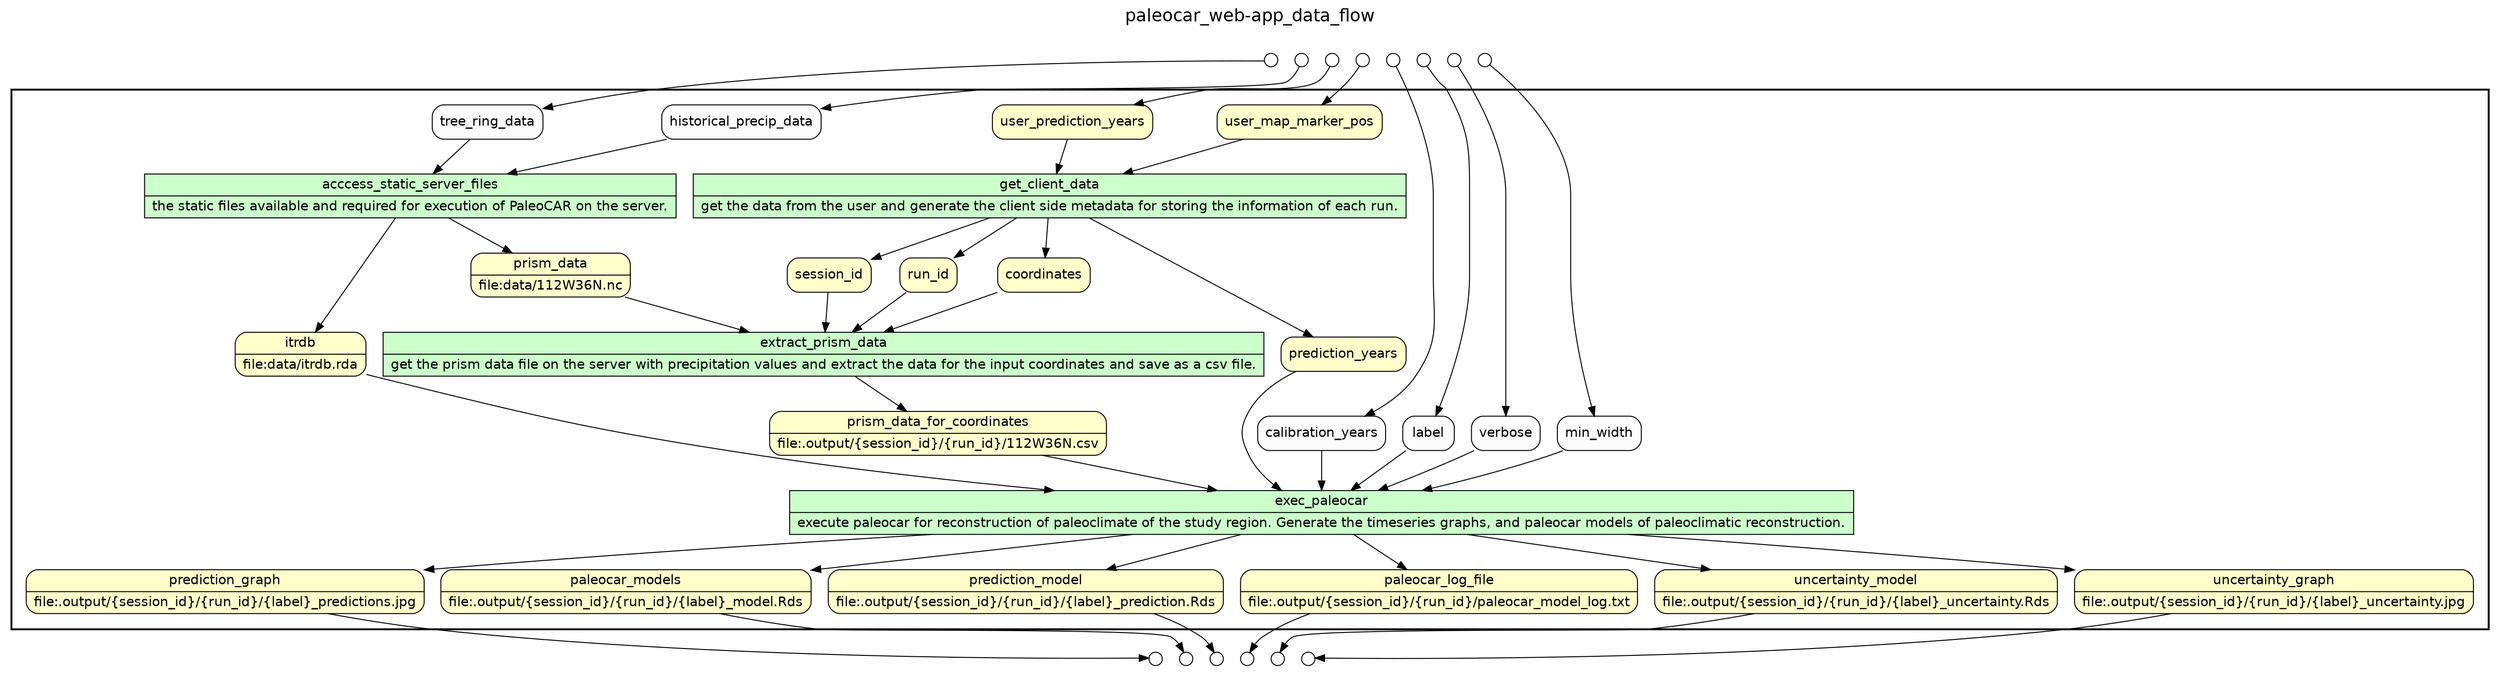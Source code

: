 
/* Start of top-level graph */
digraph Workflow {
rankdir=TB

/* Title for graph */
fontname=Helvetica; fontsize=18; labelloc=t
label="paleocar_web-app_data_flow"

/* Start of double cluster for drawing box around nodes in workflow */
subgraph cluster_workflow_box_outer { label=""; color=black; penwidth=2
subgraph cluster_workflow_box_inner { label=""; penwidth=0

/* Style for nodes representing atomic programs in workflow */
node[shape=box style=filled fillcolor="#CCFFCC" peripheries=1 fontname=Helvetica]

/* Nodes representing atomic programs in workflow */
get_client_data [shape=record rankdir=LR label="{<f0> get_client_data |<f1> get the data from the user and generate the client side metadata for storing the information of each run.}"];
acccess_static_server_files [shape=record rankdir=LR label="{<f0> acccess_static_server_files |<f1> the static files available and required for execution of PaleoCAR on the server.}"];
extract_prism_data [shape=record rankdir=LR label="{<f0> extract_prism_data |<f1> get the prism data file on the server with precipitation values and extract the data for the input coordinates and save as a csv file.}"];
exec_paleocar [shape=record rankdir=LR label="{<f0> exec_paleocar |<f1> execute paleocar for reconstruction of paleoclimate of the study region. Generate the timeseries graphs, and paleocar models of paleoclimatic reconstruction.}"];

/* Style for nodes representing non-parameter data channels in workflow */
node[shape=box style="rounded,filled" fillcolor="#FFFFCC" peripheries=1 fontname=Helvetica]

/* Nodes for non-parameter data channels in workflow */
prediction_graph [shape=record rankdir=LR label="{<f0> prediction_graph |<f1> file\:.output/\{session_id\}/\{run_id\}/\{label\}_predictions.jpg}"];
paleocar_models [shape=record rankdir=LR label="{<f0> paleocar_models |<f1> file\:.output/\{session_id\}/\{run_id\}/\{label\}_model.Rds}"];
prediction_model [shape=record rankdir=LR label="{<f0> prediction_model |<f1> file\:.output/\{session_id\}/\{run_id\}/\{label\}_prediction.Rds}"];
paleocar_log_file [shape=record rankdir=LR label="{<f0> paleocar_log_file |<f1> file\:.output/\{session_id\}/\{run_id\}/paleocar_model_log.txt}"];
uncertainty_model [shape=record rankdir=LR label="{<f0> uncertainty_model |<f1> file\:.output/\{session_id\}/\{run_id\}/\{label\}_uncertainty.Rds}"];
uncertainty_graph [shape=record rankdir=LR label="{<f0> uncertainty_graph |<f1> file\:.output/\{session_id\}/\{run_id\}/\{label\}_uncertainty.jpg}"];
user_map_marker_pos
user_prediction_years
coordinates
session_id
run_id
prism_data [shape=record rankdir=LR label="{<f0> prism_data |<f1> file\:data/112W36N.nc}"];
prediction_years
prism_data_for_coordinates [shape=record rankdir=LR label="{<f0> prism_data_for_coordinates |<f1> file\:.output/\{session_id\}/\{run_id\}/112W36N.csv}"];
itrdb [shape=record rankdir=LR label="{<f0> itrdb |<f1> file\:data/itrdb.rda}"];

/* Style for nodes representing parameter channels in workflow */
node[shape=box style="rounded,filled" fillcolor="#FCFCFC" peripheries=1 fontname=Helvetica]

/* Nodes representing parameter channels in workflow */
historical_precip_data
tree_ring_data
calibration_years
label
min_width
verbose

/* Edges representing connections between programs and channels */
get_client_data -> session_id
get_client_data -> run_id
get_client_data -> coordinates
get_client_data -> prediction_years
user_map_marker_pos -> get_client_data
user_prediction_years -> get_client_data
acccess_static_server_files -> prism_data
acccess_static_server_files -> itrdb
historical_precip_data -> acccess_static_server_files
tree_ring_data -> acccess_static_server_files
extract_prism_data -> prism_data_for_coordinates
coordinates -> extract_prism_data
session_id -> extract_prism_data
run_id -> extract_prism_data
prism_data -> extract_prism_data
exec_paleocar -> prediction_model
exec_paleocar -> prediction_graph
exec_paleocar -> uncertainty_model
exec_paleocar -> paleocar_models
exec_paleocar -> uncertainty_graph
exec_paleocar -> paleocar_log_file
prediction_years -> exec_paleocar
prism_data_for_coordinates -> exec_paleocar
itrdb -> exec_paleocar
calibration_years -> exec_paleocar
label -> exec_paleocar
min_width -> exec_paleocar
verbose -> exec_paleocar

/* End of double cluster for drawing box around nodes in workflow */
}}

/* Hidden double-cluster for grouping workflow input ports */
subgraph cluster_input_ports_group_outer { label=""; penwidth=0
subgraph cluster_input_ports_group_inner { label=""; penwidth=0

/* Style for nodes representing workflow input ports */
node[shape=circle style="rounded,filled" fillcolor="#FFFFFF" peripheries=1 fontname=Helvetica width=0.2]

/* Nodes representing workflow input ports */
user_map_marker_pos_input_port [label=""]
user_prediction_years_input_port [label=""]
calibration_years_input_port [label=""]
label_input_port [label=""]
verbose_input_port [label=""]
min_width_input_port [label=""]
historical_precip_data_input_port [label=""]
tree_ring_data_input_port [label=""]

/* End of double-cluster for grouping workflow input ports */
}}

/* Hidden double-cluster for grouping workflow output ports */
subgraph cluster_output_ports_group_outer { label=""; penwidth=0
subgraph cluster_output_ports_group_inner { label=""; penwidth=0

/* Style for nodes representing workflow output ports */
node[shape=circle style="rounded,filled" fillcolor="#FFFFFF" peripheries=1 fontname=Helvetica width=0.2]

/* Nodes representing workflow output ports */
prediction_graph_output_port [label=""]
paleocar_models_output_port [label=""]
prediction_model_output_port [label=""]
paleocar_log_file_output_port [label=""]
uncertainty_model_output_port [label=""]
uncertainty_graph_output_port [label=""]

/* End of double-cluster for grouping workflow output ports */
}}

/* Edges from input ports to channels */
user_map_marker_pos_input_port -> user_map_marker_pos
user_prediction_years_input_port -> user_prediction_years
calibration_years_input_port -> calibration_years
label_input_port -> label
verbose_input_port -> verbose
min_width_input_port -> min_width
historical_precip_data_input_port -> historical_precip_data
tree_ring_data_input_port -> tree_ring_data

/* Edges from channels to output ports */
prediction_graph -> prediction_graph_output_port
paleocar_models -> paleocar_models_output_port
prediction_model -> prediction_model_output_port
paleocar_log_file -> paleocar_log_file_output_port
uncertainty_model -> uncertainty_model_output_port
uncertainty_graph -> uncertainty_graph_output_port

/* End of top-level graph */
}
